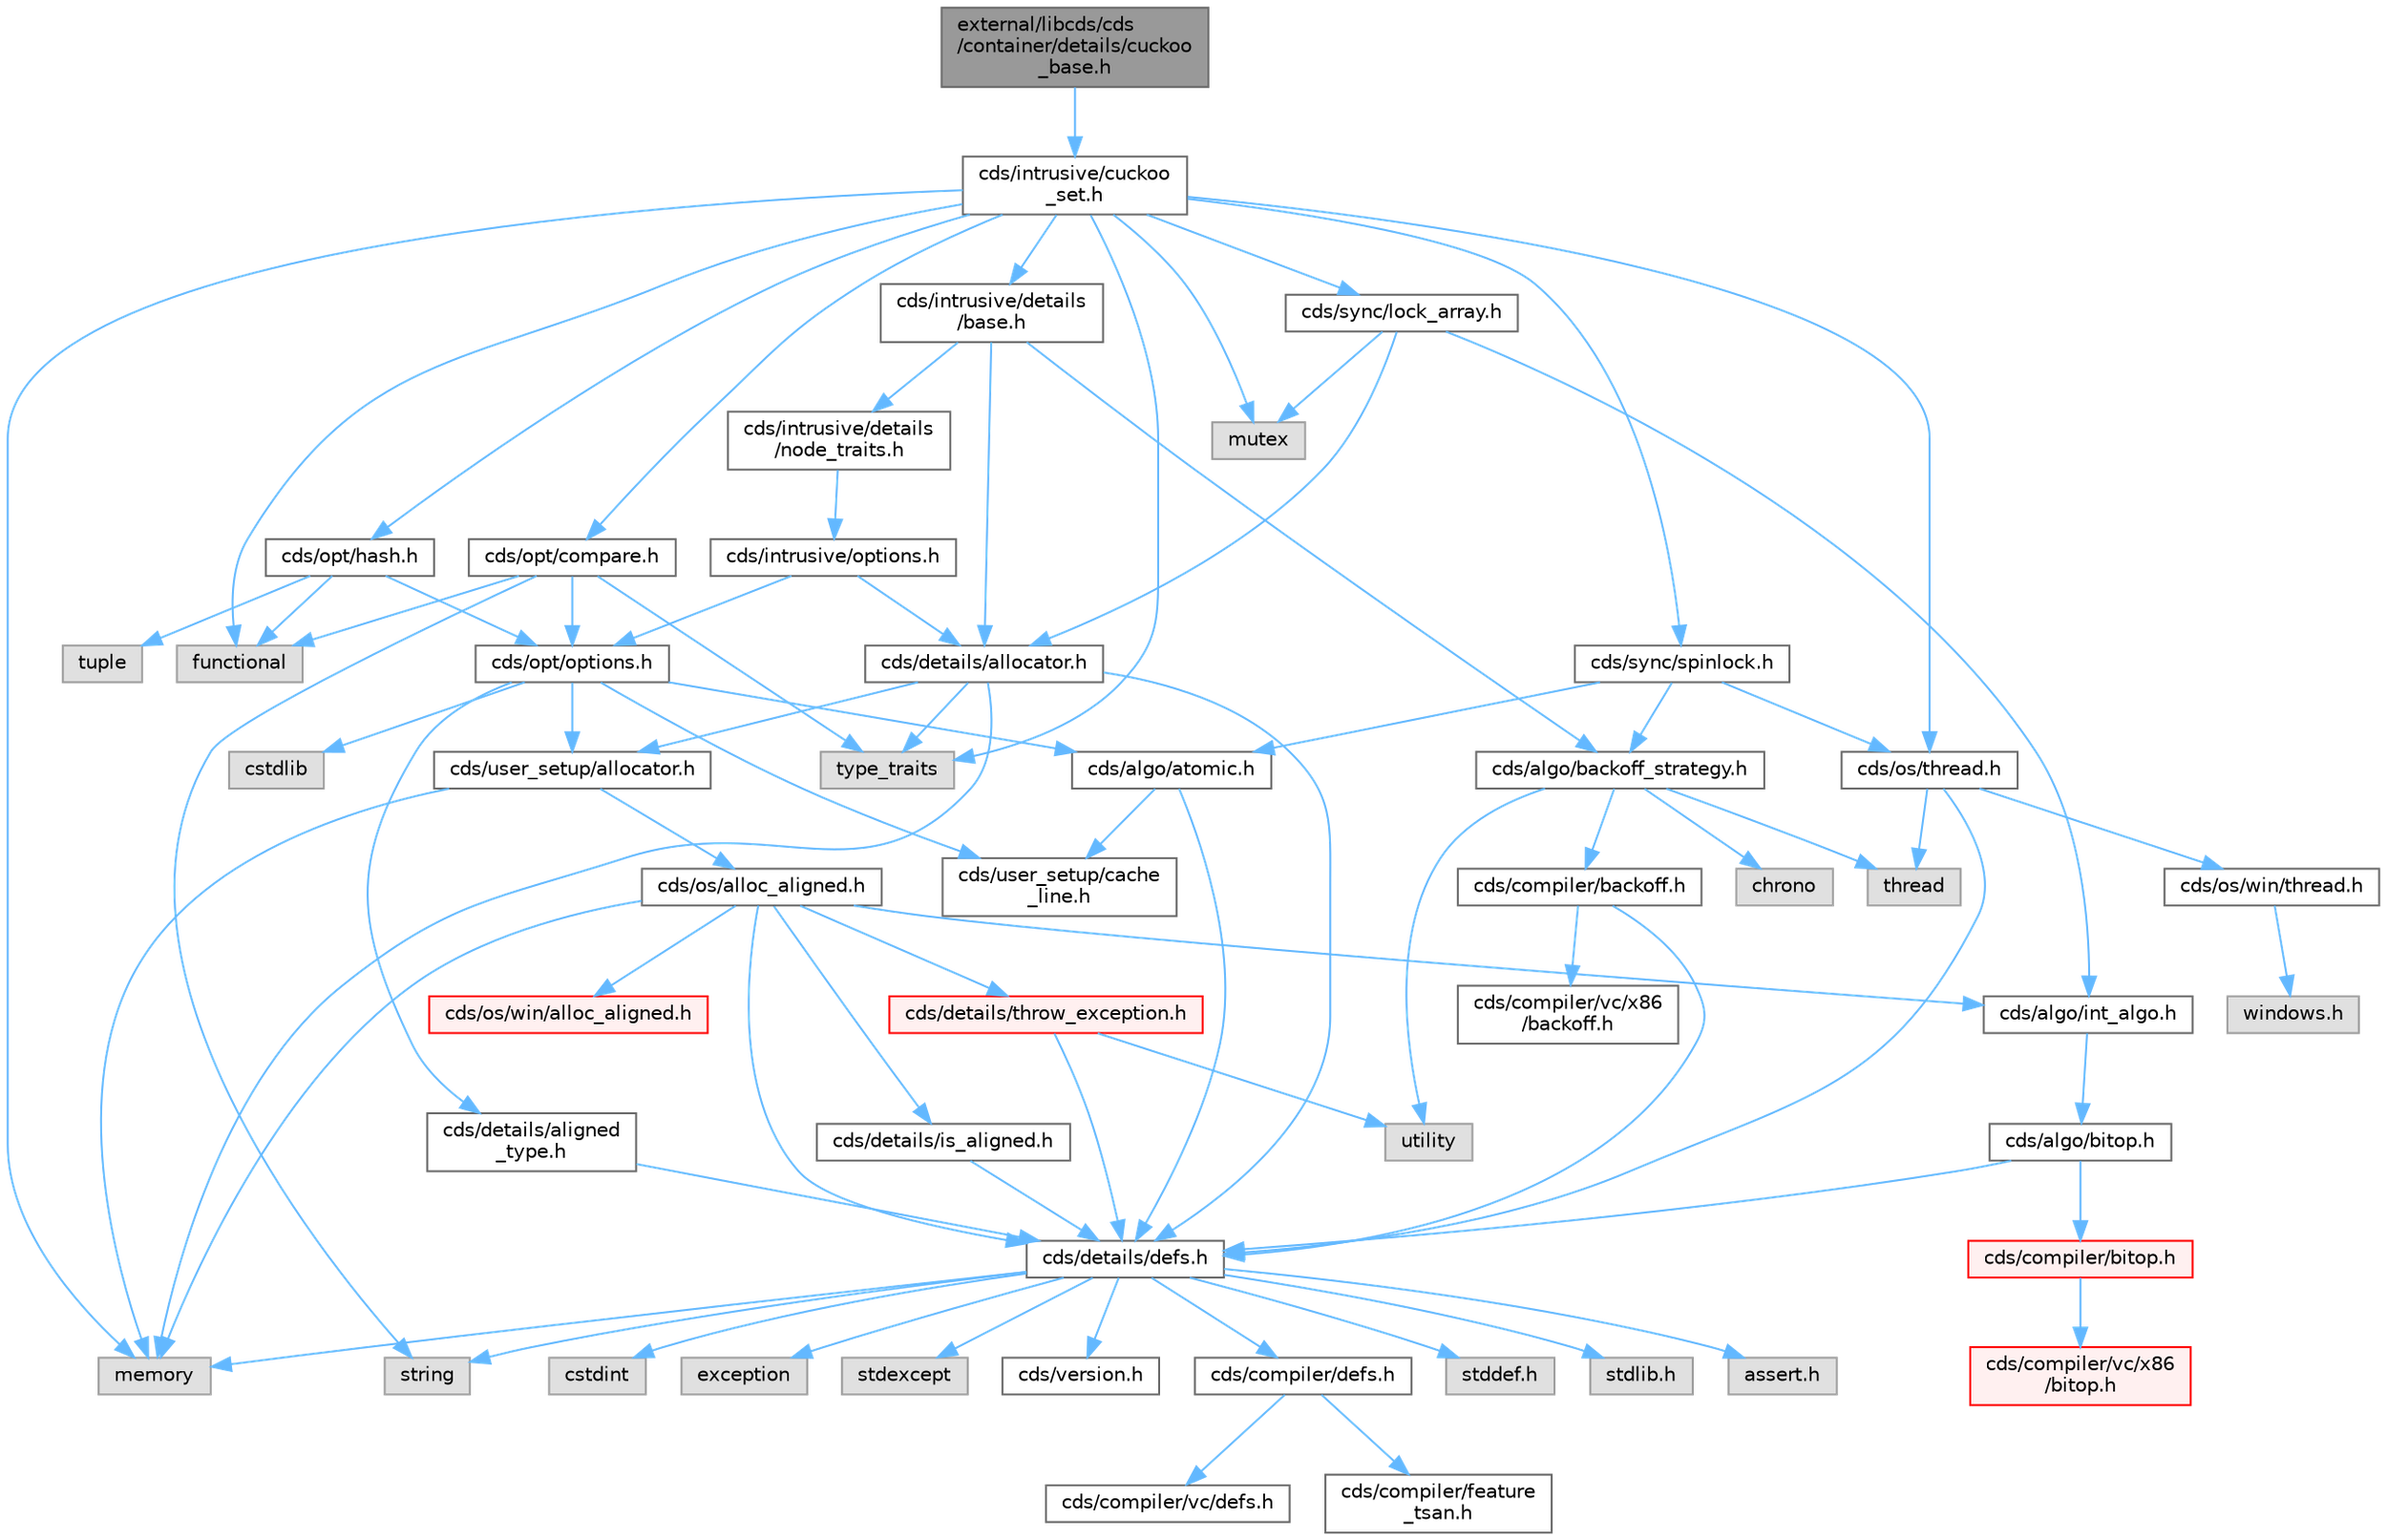 digraph "external/libcds/cds/container/details/cuckoo_base.h"
{
 // LATEX_PDF_SIZE
  bgcolor="transparent";
  edge [fontname=Helvetica,fontsize=10,labelfontname=Helvetica,labelfontsize=10];
  node [fontname=Helvetica,fontsize=10,shape=box,height=0.2,width=0.4];
  Node1 [id="Node000001",label="external/libcds/cds\l/container/details/cuckoo\l_base.h",height=0.2,width=0.4,color="gray40", fillcolor="grey60", style="filled", fontcolor="black",tooltip=" "];
  Node1 -> Node2 [id="edge80_Node000001_Node000002",color="steelblue1",style="solid",tooltip=" "];
  Node2 [id="Node000002",label="cds/intrusive/cuckoo\l_set.h",height=0.2,width=0.4,color="grey40", fillcolor="white", style="filled",URL="$intrusive_2cuckoo__set_8h.html",tooltip=" "];
  Node2 -> Node3 [id="edge81_Node000002_Node000003",color="steelblue1",style="solid",tooltip=" "];
  Node3 [id="Node000003",label="memory",height=0.2,width=0.4,color="grey60", fillcolor="#E0E0E0", style="filled",tooltip=" "];
  Node2 -> Node4 [id="edge82_Node000002_Node000004",color="steelblue1",style="solid",tooltip=" "];
  Node4 [id="Node000004",label="type_traits",height=0.2,width=0.4,color="grey60", fillcolor="#E0E0E0", style="filled",tooltip=" "];
  Node2 -> Node5 [id="edge83_Node000002_Node000005",color="steelblue1",style="solid",tooltip=" "];
  Node5 [id="Node000005",label="mutex",height=0.2,width=0.4,color="grey60", fillcolor="#E0E0E0", style="filled",tooltip=" "];
  Node2 -> Node6 [id="edge84_Node000002_Node000006",color="steelblue1",style="solid",tooltip=" "];
  Node6 [id="Node000006",label="functional",height=0.2,width=0.4,color="grey60", fillcolor="#E0E0E0", style="filled",tooltip=" "];
  Node2 -> Node7 [id="edge85_Node000002_Node000007",color="steelblue1",style="solid",tooltip=" "];
  Node7 [id="Node000007",label="cds/intrusive/details\l/base.h",height=0.2,width=0.4,color="grey40", fillcolor="white", style="filled",URL="$external_2libcds_2cds_2intrusive_2details_2base_8h.html",tooltip=" "];
  Node7 -> Node8 [id="edge86_Node000007_Node000008",color="steelblue1",style="solid",tooltip=" "];
  Node8 [id="Node000008",label="cds/intrusive/details\l/node_traits.h",height=0.2,width=0.4,color="grey40", fillcolor="white", style="filled",URL="$node__traits_8h.html",tooltip=" "];
  Node8 -> Node9 [id="edge87_Node000008_Node000009",color="steelblue1",style="solid",tooltip=" "];
  Node9 [id="Node000009",label="cds/intrusive/options.h",height=0.2,width=0.4,color="grey40", fillcolor="white", style="filled",URL="$intrusive_2options_8h.html",tooltip=" "];
  Node9 -> Node10 [id="edge88_Node000009_Node000010",color="steelblue1",style="solid",tooltip=" "];
  Node10 [id="Node000010",label="cds/opt/options.h",height=0.2,width=0.4,color="grey40", fillcolor="white", style="filled",URL="$opt_2options_8h.html",tooltip=" "];
  Node10 -> Node11 [id="edge89_Node000010_Node000011",color="steelblue1",style="solid",tooltip=" "];
  Node11 [id="Node000011",label="cstdlib",height=0.2,width=0.4,color="grey60", fillcolor="#E0E0E0", style="filled",tooltip=" "];
  Node10 -> Node12 [id="edge90_Node000010_Node000012",color="steelblue1",style="solid",tooltip=" "];
  Node12 [id="Node000012",label="cds/details/aligned\l_type.h",height=0.2,width=0.4,color="grey40", fillcolor="white", style="filled",URL="$aligned__type_8h.html",tooltip=" "];
  Node12 -> Node13 [id="edge91_Node000012_Node000013",color="steelblue1",style="solid",tooltip=" "];
  Node13 [id="Node000013",label="cds/details/defs.h",height=0.2,width=0.4,color="grey40", fillcolor="white", style="filled",URL="$details_2defs_8h.html",tooltip=" "];
  Node13 -> Node14 [id="edge92_Node000013_Node000014",color="steelblue1",style="solid",tooltip=" "];
  Node14 [id="Node000014",label="stddef.h",height=0.2,width=0.4,color="grey60", fillcolor="#E0E0E0", style="filled",tooltip=" "];
  Node13 -> Node15 [id="edge93_Node000013_Node000015",color="steelblue1",style="solid",tooltip=" "];
  Node15 [id="Node000015",label="stdlib.h",height=0.2,width=0.4,color="grey60", fillcolor="#E0E0E0", style="filled",tooltip=" "];
  Node13 -> Node16 [id="edge94_Node000013_Node000016",color="steelblue1",style="solid",tooltip=" "];
  Node16 [id="Node000016",label="assert.h",height=0.2,width=0.4,color="grey60", fillcolor="#E0E0E0", style="filled",tooltip=" "];
  Node13 -> Node17 [id="edge95_Node000013_Node000017",color="steelblue1",style="solid",tooltip=" "];
  Node17 [id="Node000017",label="cstdint",height=0.2,width=0.4,color="grey60", fillcolor="#E0E0E0", style="filled",tooltip=" "];
  Node13 -> Node18 [id="edge96_Node000013_Node000018",color="steelblue1",style="solid",tooltip=" "];
  Node18 [id="Node000018",label="exception",height=0.2,width=0.4,color="grey60", fillcolor="#E0E0E0", style="filled",tooltip=" "];
  Node13 -> Node19 [id="edge97_Node000013_Node000019",color="steelblue1",style="solid",tooltip=" "];
  Node19 [id="Node000019",label="stdexcept",height=0.2,width=0.4,color="grey60", fillcolor="#E0E0E0", style="filled",tooltip=" "];
  Node13 -> Node20 [id="edge98_Node000013_Node000020",color="steelblue1",style="solid",tooltip=" "];
  Node20 [id="Node000020",label="string",height=0.2,width=0.4,color="grey60", fillcolor="#E0E0E0", style="filled",tooltip=" "];
  Node13 -> Node3 [id="edge99_Node000013_Node000003",color="steelblue1",style="solid",tooltip=" "];
  Node13 -> Node21 [id="edge100_Node000013_Node000021",color="steelblue1",style="solid",tooltip=" "];
  Node21 [id="Node000021",label="cds/version.h",height=0.2,width=0.4,color="grey40", fillcolor="white", style="filled",URL="$external_2libcds_2cds_2version_8h.html",tooltip=" "];
  Node13 -> Node22 [id="edge101_Node000013_Node000022",color="steelblue1",style="solid",tooltip=" "];
  Node22 [id="Node000022",label="cds/compiler/defs.h",height=0.2,width=0.4,color="grey40", fillcolor="white", style="filled",URL="$compiler_2defs_8h.html",tooltip=" "];
  Node22 -> Node23 [id="edge102_Node000022_Node000023",color="steelblue1",style="solid",tooltip=" "];
  Node23 [id="Node000023",label="cds/compiler/vc/defs.h",height=0.2,width=0.4,color="grey40", fillcolor="white", style="filled",URL="$compiler_2vc_2defs_8h.html",tooltip=" "];
  Node22 -> Node24 [id="edge103_Node000022_Node000024",color="steelblue1",style="solid",tooltip=" "];
  Node24 [id="Node000024",label="cds/compiler/feature\l_tsan.h",height=0.2,width=0.4,color="grey40", fillcolor="white", style="filled",URL="$feature__tsan_8h.html",tooltip=" "];
  Node10 -> Node25 [id="edge104_Node000010_Node000025",color="steelblue1",style="solid",tooltip=" "];
  Node25 [id="Node000025",label="cds/user_setup/allocator.h",height=0.2,width=0.4,color="grey40", fillcolor="white", style="filled",URL="$external_2libcds_2cds_2user__setup_2allocator_8h.html",tooltip="Default implementation of allocator classes."];
  Node25 -> Node3 [id="edge105_Node000025_Node000003",color="steelblue1",style="solid",tooltip=" "];
  Node25 -> Node26 [id="edge106_Node000025_Node000026",color="steelblue1",style="solid",tooltip=" "];
  Node26 [id="Node000026",label="cds/os/alloc_aligned.h",height=0.2,width=0.4,color="grey40", fillcolor="white", style="filled",URL="$alloc__aligned_8h.html",tooltip=" "];
  Node26 -> Node13 [id="edge107_Node000026_Node000013",color="steelblue1",style="solid",tooltip=" "];
  Node26 -> Node27 [id="edge108_Node000026_Node000027",color="steelblue1",style="solid",tooltip=" "];
  Node27 [id="Node000027",label="cds/os/win/alloc_aligned.h",height=0.2,width=0.4,color="red", fillcolor="#FFF0F0", style="filled",URL="$win_2alloc__aligned_8h.html",tooltip=" "];
  Node26 -> Node3 [id="edge109_Node000026_Node000003",color="steelblue1",style="solid",tooltip=" "];
  Node26 -> Node29 [id="edge110_Node000026_Node000029",color="steelblue1",style="solid",tooltip=" "];
  Node29 [id="Node000029",label="cds/details/is_aligned.h",height=0.2,width=0.4,color="grey40", fillcolor="white", style="filled",URL="$is__aligned_8h.html",tooltip=" "];
  Node29 -> Node13 [id="edge111_Node000029_Node000013",color="steelblue1",style="solid",tooltip=" "];
  Node26 -> Node30 [id="edge112_Node000026_Node000030",color="steelblue1",style="solid",tooltip=" "];
  Node30 [id="Node000030",label="cds/algo/int_algo.h",height=0.2,width=0.4,color="grey40", fillcolor="white", style="filled",URL="$int__algo_8h.html",tooltip=" "];
  Node30 -> Node31 [id="edge113_Node000030_Node000031",color="steelblue1",style="solid",tooltip=" "];
  Node31 [id="Node000031",label="cds/algo/bitop.h",height=0.2,width=0.4,color="grey40", fillcolor="white", style="filled",URL="$algo_2bitop_8h.html",tooltip=" "];
  Node31 -> Node13 [id="edge114_Node000031_Node000013",color="steelblue1",style="solid",tooltip=" "];
  Node31 -> Node32 [id="edge115_Node000031_Node000032",color="steelblue1",style="solid",tooltip=" "];
  Node32 [id="Node000032",label="cds/compiler/bitop.h",height=0.2,width=0.4,color="red", fillcolor="#FFF0F0", style="filled",URL="$compiler_2bitop_8h.html",tooltip=" "];
  Node32 -> Node33 [id="edge116_Node000032_Node000033",color="steelblue1",style="solid",tooltip=" "];
  Node33 [id="Node000033",label="cds/compiler/vc/x86\l/bitop.h",height=0.2,width=0.4,color="red", fillcolor="#FFF0F0", style="filled",URL="$compiler_2vc_2x86_2bitop_8h.html",tooltip=" "];
  Node26 -> Node37 [id="edge117_Node000026_Node000037",color="steelblue1",style="solid",tooltip=" "];
  Node37 [id="Node000037",label="cds/details/throw_exception.h",height=0.2,width=0.4,color="red", fillcolor="#FFF0F0", style="filled",URL="$throw__exception_8h.html",tooltip=" "];
  Node37 -> Node13 [id="edge118_Node000037_Node000013",color="steelblue1",style="solid",tooltip=" "];
  Node37 -> Node39 [id="edge119_Node000037_Node000039",color="steelblue1",style="solid",tooltip=" "];
  Node39 [id="Node000039",label="utility",height=0.2,width=0.4,color="grey60", fillcolor="#E0E0E0", style="filled",tooltip=" "];
  Node10 -> Node40 [id="edge120_Node000010_Node000040",color="steelblue1",style="solid",tooltip=" "];
  Node40 [id="Node000040",label="cds/user_setup/cache\l_line.h",height=0.2,width=0.4,color="grey40", fillcolor="white", style="filled",URL="$cache__line_8h.html",tooltip="Cache-line size definition"];
  Node10 -> Node41 [id="edge121_Node000010_Node000041",color="steelblue1",style="solid",tooltip=" "];
  Node41 [id="Node000041",label="cds/algo/atomic.h",height=0.2,width=0.4,color="grey40", fillcolor="white", style="filled",URL="$external_2libcds_2cds_2algo_2atomic_8h.html",tooltip=" "];
  Node41 -> Node13 [id="edge122_Node000041_Node000013",color="steelblue1",style="solid",tooltip=" "];
  Node41 -> Node40 [id="edge123_Node000041_Node000040",color="steelblue1",style="solid",tooltip=" "];
  Node9 -> Node42 [id="edge124_Node000009_Node000042",color="steelblue1",style="solid",tooltip=" "];
  Node42 [id="Node000042",label="cds/details/allocator.h",height=0.2,width=0.4,color="grey40", fillcolor="white", style="filled",URL="$external_2libcds_2cds_2details_2allocator_8h.html",tooltip=" "];
  Node42 -> Node4 [id="edge125_Node000042_Node000004",color="steelblue1",style="solid",tooltip=" "];
  Node42 -> Node3 [id="edge126_Node000042_Node000003",color="steelblue1",style="solid",tooltip=" "];
  Node42 -> Node13 [id="edge127_Node000042_Node000013",color="steelblue1",style="solid",tooltip=" "];
  Node42 -> Node25 [id="edge128_Node000042_Node000025",color="steelblue1",style="solid",tooltip=" "];
  Node7 -> Node42 [id="edge129_Node000007_Node000042",color="steelblue1",style="solid",tooltip=" "];
  Node7 -> Node43 [id="edge130_Node000007_Node000043",color="steelblue1",style="solid",tooltip=" "];
  Node43 [id="Node000043",label="cds/algo/backoff_strategy.h",height=0.2,width=0.4,color="grey40", fillcolor="white", style="filled",URL="$backoff__strategy_8h.html",tooltip=" "];
  Node43 -> Node39 [id="edge131_Node000043_Node000039",color="steelblue1",style="solid",tooltip=" "];
  Node43 -> Node35 [id="edge132_Node000043_Node000035",color="steelblue1",style="solid",tooltip=" "];
  Node35 [id="Node000035",label="thread",height=0.2,width=0.4,color="grey60", fillcolor="#E0E0E0", style="filled",tooltip=" "];
  Node43 -> Node44 [id="edge133_Node000043_Node000044",color="steelblue1",style="solid",tooltip=" "];
  Node44 [id="Node000044",label="chrono",height=0.2,width=0.4,color="grey60", fillcolor="#E0E0E0", style="filled",tooltip=" "];
  Node43 -> Node45 [id="edge134_Node000043_Node000045",color="steelblue1",style="solid",tooltip=" "];
  Node45 [id="Node000045",label="cds/compiler/backoff.h",height=0.2,width=0.4,color="grey40", fillcolor="white", style="filled",URL="$backoff_8h.html",tooltip=" "];
  Node45 -> Node13 [id="edge135_Node000045_Node000013",color="steelblue1",style="solid",tooltip=" "];
  Node45 -> Node46 [id="edge136_Node000045_Node000046",color="steelblue1",style="solid",tooltip=" "];
  Node46 [id="Node000046",label="cds/compiler/vc/x86\l/backoff.h",height=0.2,width=0.4,color="grey40", fillcolor="white", style="filled",URL="$vc_2x86_2backoff_8h.html",tooltip=" "];
  Node2 -> Node47 [id="edge137_Node000002_Node000047",color="steelblue1",style="solid",tooltip=" "];
  Node47 [id="Node000047",label="cds/opt/compare.h",height=0.2,width=0.4,color="grey40", fillcolor="white", style="filled",URL="$external_2libcds_2cds_2opt_2compare_8h.html",tooltip=" "];
  Node47 -> Node4 [id="edge138_Node000047_Node000004",color="steelblue1",style="solid",tooltip=" "];
  Node47 -> Node6 [id="edge139_Node000047_Node000006",color="steelblue1",style="solid",tooltip=" "];
  Node47 -> Node20 [id="edge140_Node000047_Node000020",color="steelblue1",style="solid",tooltip=" "];
  Node47 -> Node10 [id="edge141_Node000047_Node000010",color="steelblue1",style="solid",tooltip=" "];
  Node2 -> Node48 [id="edge142_Node000002_Node000048",color="steelblue1",style="solid",tooltip=" "];
  Node48 [id="Node000048",label="cds/opt/hash.h",height=0.2,width=0.4,color="grey40", fillcolor="white", style="filled",URL="$external_2libcds_2cds_2opt_2hash_8h.html",tooltip=" "];
  Node48 -> Node49 [id="edge143_Node000048_Node000049",color="steelblue1",style="solid",tooltip=" "];
  Node49 [id="Node000049",label="tuple",height=0.2,width=0.4,color="grey60", fillcolor="#E0E0E0", style="filled",tooltip=" "];
  Node48 -> Node6 [id="edge144_Node000048_Node000006",color="steelblue1",style="solid",tooltip=" "];
  Node48 -> Node10 [id="edge145_Node000048_Node000010",color="steelblue1",style="solid",tooltip=" "];
  Node2 -> Node50 [id="edge146_Node000002_Node000050",color="steelblue1",style="solid",tooltip=" "];
  Node50 [id="Node000050",label="cds/sync/lock_array.h",height=0.2,width=0.4,color="grey40", fillcolor="white", style="filled",URL="$lock__array_8h.html",tooltip=" "];
  Node50 -> Node5 [id="edge147_Node000050_Node000005",color="steelblue1",style="solid",tooltip=" "];
  Node50 -> Node42 [id="edge148_Node000050_Node000042",color="steelblue1",style="solid",tooltip=" "];
  Node50 -> Node30 [id="edge149_Node000050_Node000030",color="steelblue1",style="solid",tooltip=" "];
  Node2 -> Node51 [id="edge150_Node000002_Node000051",color="steelblue1",style="solid",tooltip=" "];
  Node51 [id="Node000051",label="cds/os/thread.h",height=0.2,width=0.4,color="grey40", fillcolor="white", style="filled",URL="$cds_2os_2thread_8h.html",tooltip=" "];
  Node51 -> Node35 [id="edge151_Node000051_Node000035",color="steelblue1",style="solid",tooltip=" "];
  Node51 -> Node13 [id="edge152_Node000051_Node000013",color="steelblue1",style="solid",tooltip=" "];
  Node51 -> Node52 [id="edge153_Node000051_Node000052",color="steelblue1",style="solid",tooltip=" "];
  Node52 [id="Node000052",label="cds/os/win/thread.h",height=0.2,width=0.4,color="grey40", fillcolor="white", style="filled",URL="$cds_2os_2win_2thread_8h.html",tooltip=" "];
  Node52 -> Node53 [id="edge154_Node000052_Node000053",color="steelblue1",style="solid",tooltip=" "];
  Node53 [id="Node000053",label="windows.h",height=0.2,width=0.4,color="grey60", fillcolor="#E0E0E0", style="filled",tooltip=" "];
  Node2 -> Node54 [id="edge155_Node000002_Node000054",color="steelblue1",style="solid",tooltip=" "];
  Node54 [id="Node000054",label="cds/sync/spinlock.h",height=0.2,width=0.4,color="grey40", fillcolor="white", style="filled",URL="$sync_2spinlock_8h.html",tooltip=" "];
  Node54 -> Node41 [id="edge156_Node000054_Node000041",color="steelblue1",style="solid",tooltip=" "];
  Node54 -> Node51 [id="edge157_Node000054_Node000051",color="steelblue1",style="solid",tooltip=" "];
  Node54 -> Node43 [id="edge158_Node000054_Node000043",color="steelblue1",style="solid",tooltip=" "];
}
